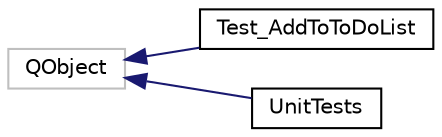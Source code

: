 digraph "Graphical Class Hierarchy"
{
 // LATEX_PDF_SIZE
  edge [fontname="Helvetica",fontsize="10",labelfontname="Helvetica",labelfontsize="10"];
  node [fontname="Helvetica",fontsize="10",shape=record];
  rankdir="LR";
  Node11 [label="QObject",height=0.2,width=0.4,color="grey75", fillcolor="white", style="filled",tooltip=" "];
  Node11 -> Node0 [dir="back",color="midnightblue",fontsize="10",style="solid",fontname="Helvetica"];
  Node0 [label="Test_AddToToDoList",height=0.2,width=0.4,color="black", fillcolor="white", style="filled",URL="$class_test___add_to_to_do_list.html",tooltip=" "];
  Node11 -> Node13 [dir="back",color="midnightblue",fontsize="10",style="solid",fontname="Helvetica"];
  Node13 [label="UnitTests",height=0.2,width=0.4,color="black", fillcolor="white", style="filled",URL="$class_unit_tests.html",tooltip="Unit tests."];
}

